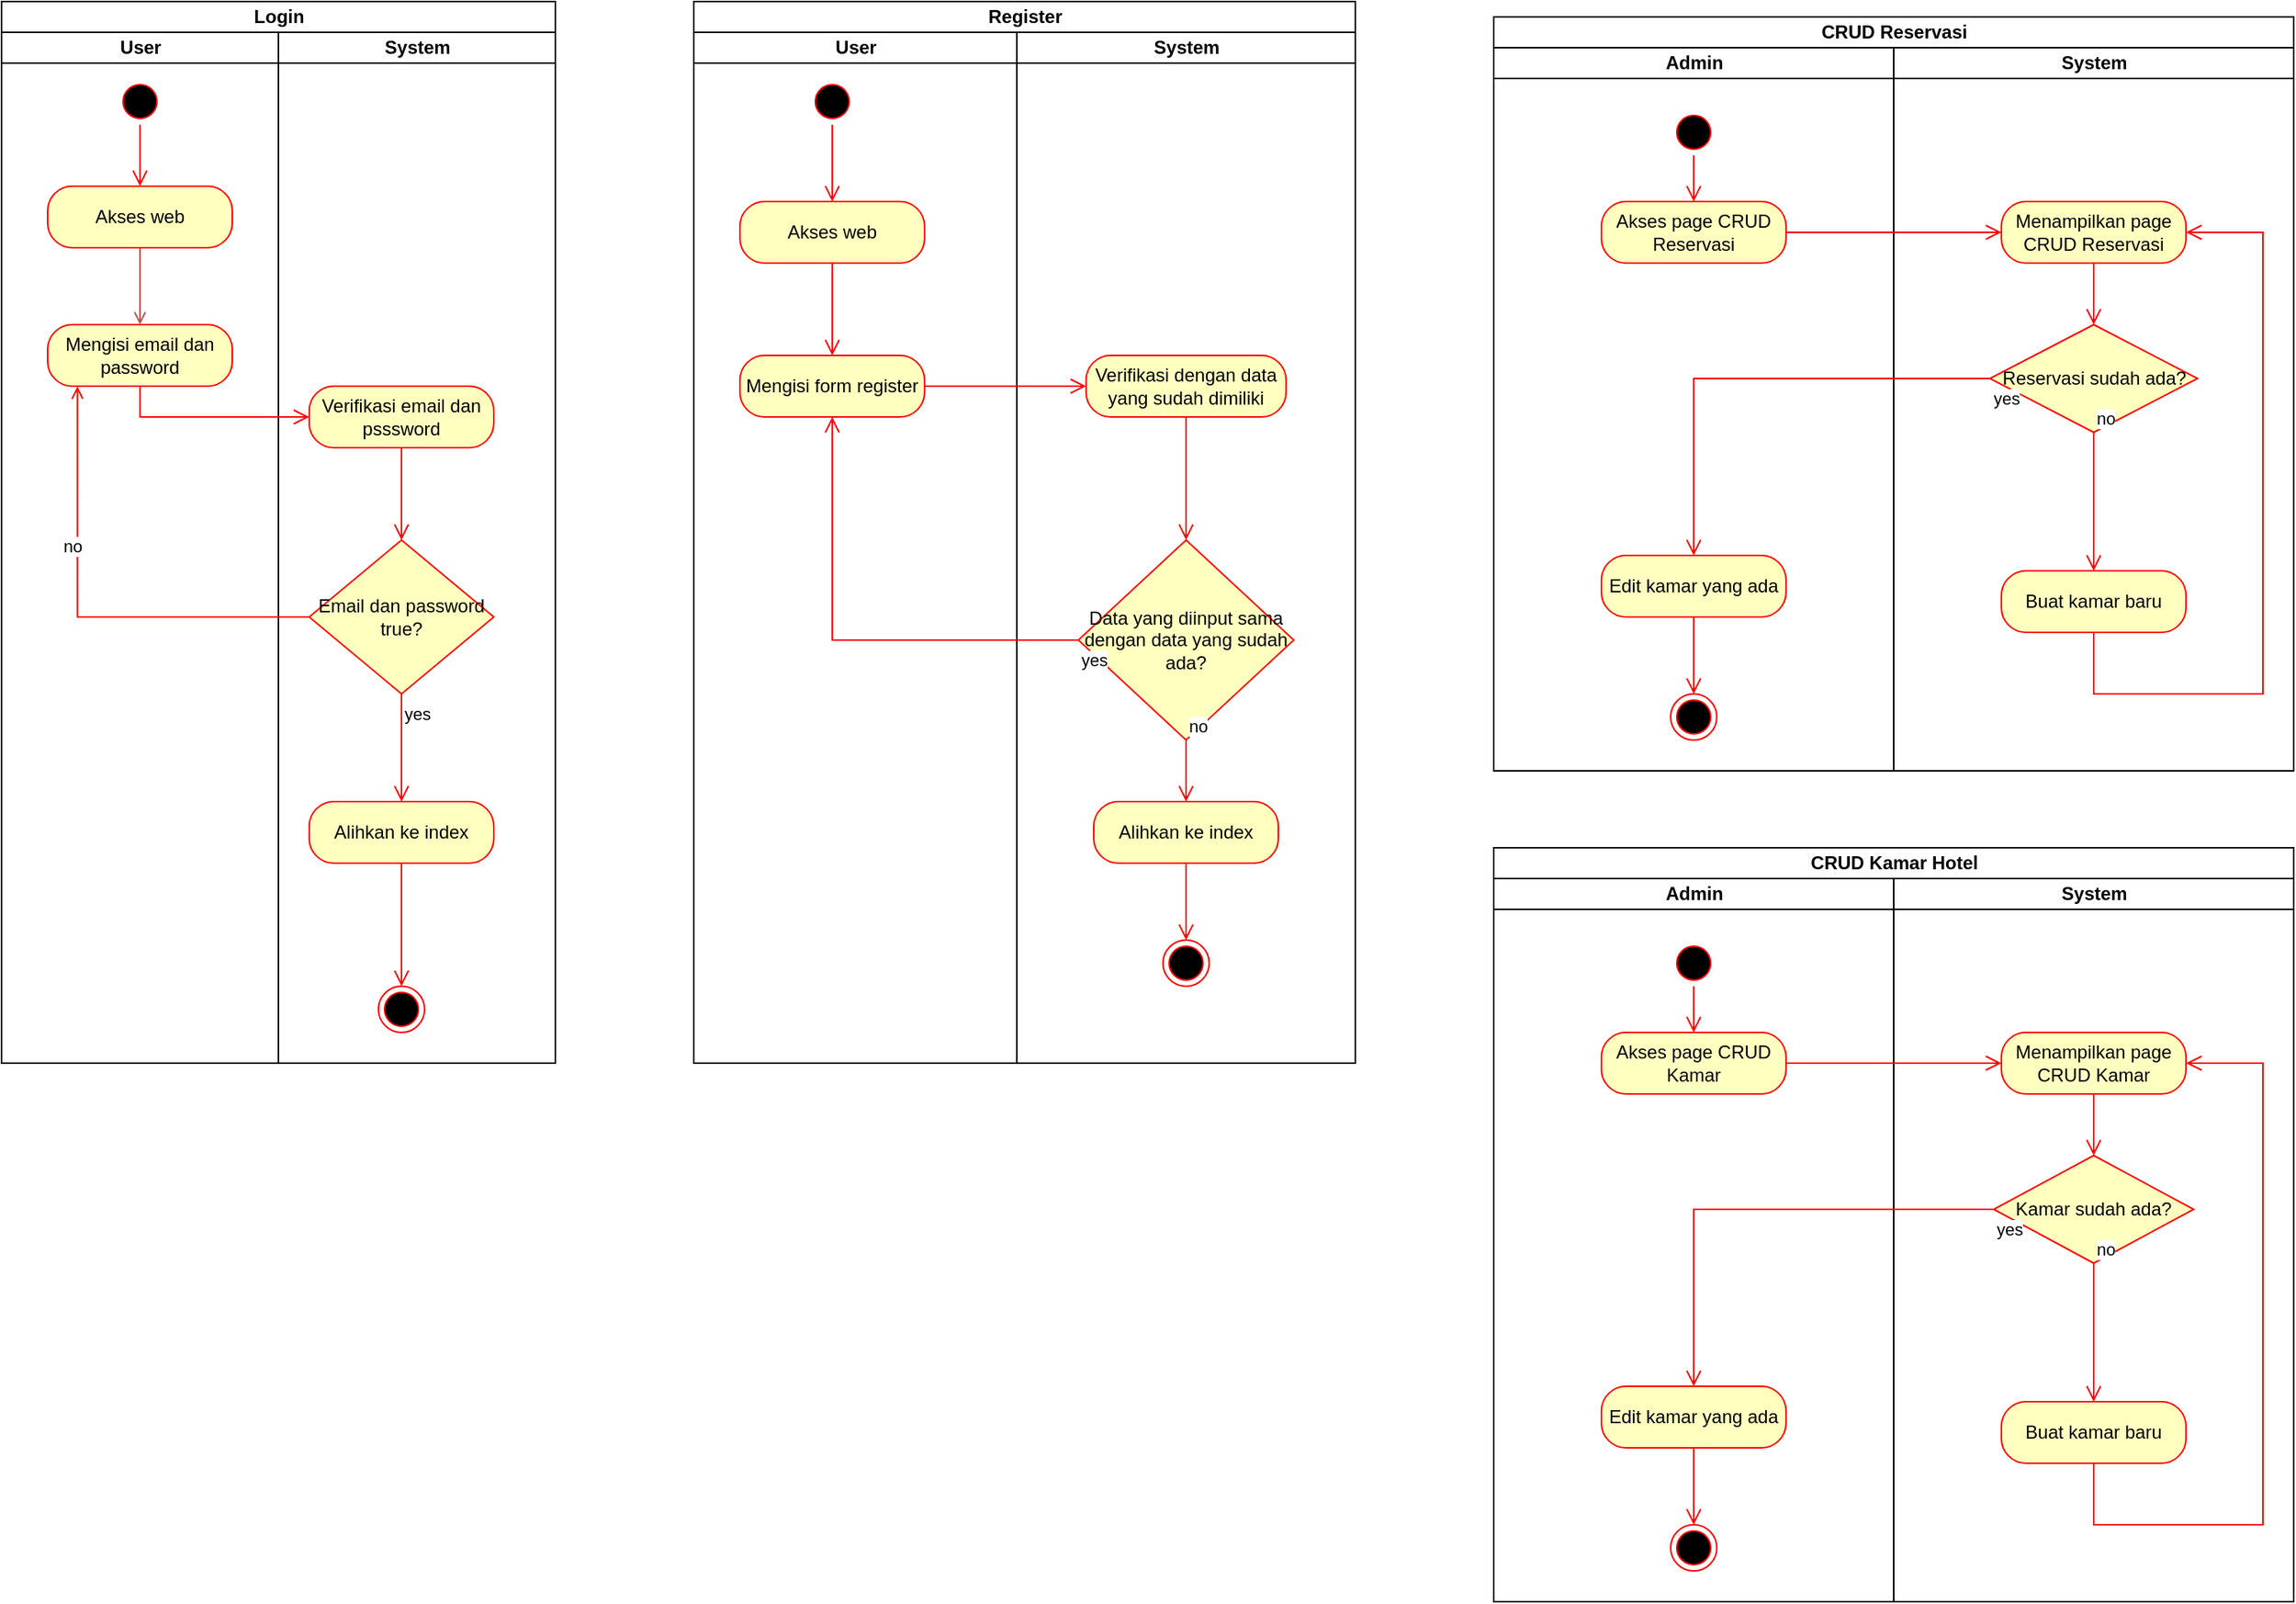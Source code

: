 <mxfile version="20.8.5" type="github">
  <diagram id="w5Iw6pwl8o3YvphtHwPO" name="Page-1">
    <mxGraphModel dx="1542" dy="904" grid="1" gridSize="10" guides="1" tooltips="1" connect="1" arrows="1" fold="1" page="1" pageScale="1" pageWidth="850" pageHeight="1100" math="0" shadow="0">
      <root>
        <mxCell id="0" />
        <mxCell id="1" parent="0" />
        <mxCell id="3vmP3eRCY4VIx7kzNNld-3" value="Login" style="swimlane;childLayout=stackLayout;resizeParent=1;resizeParentMax=0;startSize=20;html=1;" parent="1" vertex="1">
          <mxGeometry x="70" y="10" width="360" height="690" as="geometry" />
        </mxCell>
        <mxCell id="3vmP3eRCY4VIx7kzNNld-4" value="User" style="swimlane;startSize=20;html=1;" parent="3vmP3eRCY4VIx7kzNNld-3" vertex="1">
          <mxGeometry y="20" width="180" height="670" as="geometry" />
        </mxCell>
        <mxCell id="3vmP3eRCY4VIx7kzNNld-7" value="" style="ellipse;html=1;shape=startState;fillColor=#000000;strokeColor=#ff0000;" parent="3vmP3eRCY4VIx7kzNNld-4" vertex="1">
          <mxGeometry x="75" y="30" width="30" height="30" as="geometry" />
        </mxCell>
        <mxCell id="3vmP3eRCY4VIx7kzNNld-8" value="" style="edgeStyle=orthogonalEdgeStyle;html=1;verticalAlign=bottom;endArrow=open;endSize=8;strokeColor=#ff0000;rounded=0;entryX=0.5;entryY=0;entryDx=0;entryDy=0;" parent="3vmP3eRCY4VIx7kzNNld-4" source="3vmP3eRCY4VIx7kzNNld-7" target="3vmP3eRCY4VIx7kzNNld-9" edge="1">
          <mxGeometry relative="1" as="geometry">
            <mxPoint x="90" y="100" as="targetPoint" />
          </mxGeometry>
        </mxCell>
        <mxCell id="3vmP3eRCY4VIx7kzNNld-15" style="edgeStyle=orthogonalEdgeStyle;rounded=0;orthogonalLoop=1;jettySize=auto;html=1;entryX=0.5;entryY=0;entryDx=0;entryDy=0;fillColor=#f8cecc;strokeColor=#b85450;endArrow=open;endFill=0;" parent="3vmP3eRCY4VIx7kzNNld-4" source="3vmP3eRCY4VIx7kzNNld-9" target="3vmP3eRCY4VIx7kzNNld-13" edge="1">
          <mxGeometry relative="1" as="geometry" />
        </mxCell>
        <mxCell id="3vmP3eRCY4VIx7kzNNld-9" value="Akses web" style="rounded=1;whiteSpace=wrap;html=1;arcSize=40;fontColor=#000000;fillColor=#ffffc0;strokeColor=#ff0000;" parent="3vmP3eRCY4VIx7kzNNld-4" vertex="1">
          <mxGeometry x="30" y="100" width="120" height="40" as="geometry" />
        </mxCell>
        <mxCell id="3vmP3eRCY4VIx7kzNNld-13" value="Mengisi email dan password" style="rounded=1;whiteSpace=wrap;html=1;arcSize=40;fontColor=#000000;fillColor=#ffffc0;strokeColor=#ff0000;" parent="3vmP3eRCY4VIx7kzNNld-4" vertex="1">
          <mxGeometry x="30" y="190" width="120" height="40" as="geometry" />
        </mxCell>
        <mxCell id="3vmP3eRCY4VIx7kzNNld-5" value="System" style="swimlane;startSize=20;html=1;" parent="3vmP3eRCY4VIx7kzNNld-3" vertex="1">
          <mxGeometry x="180" y="20" width="180" height="670" as="geometry" />
        </mxCell>
        <mxCell id="3vmP3eRCY4VIx7kzNNld-16" value="Verifikasi email dan psssword" style="rounded=1;whiteSpace=wrap;html=1;arcSize=40;fontColor=#000000;fillColor=#ffffc0;strokeColor=#ff0000;" parent="3vmP3eRCY4VIx7kzNNld-5" vertex="1">
          <mxGeometry x="20" y="230" width="120" height="40" as="geometry" />
        </mxCell>
        <mxCell id="3vmP3eRCY4VIx7kzNNld-17" value="" style="edgeStyle=orthogonalEdgeStyle;html=1;verticalAlign=bottom;endArrow=open;endSize=8;strokeColor=#ff0000;rounded=0;entryX=0.5;entryY=0;entryDx=0;entryDy=0;" parent="3vmP3eRCY4VIx7kzNNld-5" source="3vmP3eRCY4VIx7kzNNld-16" target="3vmP3eRCY4VIx7kzNNld-21" edge="1">
          <mxGeometry relative="1" as="geometry">
            <mxPoint x="80" y="360" as="targetPoint" />
          </mxGeometry>
        </mxCell>
        <mxCell id="3vmP3eRCY4VIx7kzNNld-21" value="Email dan password true?" style="rhombus;whiteSpace=wrap;html=1;fillColor=#ffffc0;strokeColor=#ff0000;" parent="3vmP3eRCY4VIx7kzNNld-5" vertex="1">
          <mxGeometry x="20" y="330" width="120" height="100" as="geometry" />
        </mxCell>
        <mxCell id="3vmP3eRCY4VIx7kzNNld-23" value="yes" style="edgeStyle=orthogonalEdgeStyle;html=1;align=left;verticalAlign=top;endArrow=open;endSize=8;strokeColor=#ff0000;rounded=0;entryX=0.5;entryY=0;entryDx=0;entryDy=0;" parent="3vmP3eRCY4VIx7kzNNld-5" source="3vmP3eRCY4VIx7kzNNld-21" target="3vmP3eRCY4VIx7kzNNld-24" edge="1">
          <mxGeometry x="-1" relative="1" as="geometry">
            <mxPoint x="60" y="490" as="targetPoint" />
            <Array as="points" />
          </mxGeometry>
        </mxCell>
        <mxCell id="3vmP3eRCY4VIx7kzNNld-24" value="Alihkan ke index" style="rounded=1;whiteSpace=wrap;html=1;arcSize=40;fontColor=#000000;fillColor=#ffffc0;strokeColor=#ff0000;" parent="3vmP3eRCY4VIx7kzNNld-5" vertex="1">
          <mxGeometry x="20" y="500" width="120" height="40" as="geometry" />
        </mxCell>
        <mxCell id="3vmP3eRCY4VIx7kzNNld-25" value="" style="edgeStyle=orthogonalEdgeStyle;html=1;verticalAlign=bottom;endArrow=open;endSize=8;strokeColor=#ff0000;rounded=0;" parent="3vmP3eRCY4VIx7kzNNld-5" source="3vmP3eRCY4VIx7kzNNld-24" target="3vmP3eRCY4VIx7kzNNld-26" edge="1">
          <mxGeometry relative="1" as="geometry">
            <mxPoint x="80" y="600" as="targetPoint" />
          </mxGeometry>
        </mxCell>
        <mxCell id="3vmP3eRCY4VIx7kzNNld-26" value="" style="ellipse;html=1;shape=endState;fillColor=#000000;strokeColor=#ff0000;" parent="3vmP3eRCY4VIx7kzNNld-5" vertex="1">
          <mxGeometry x="65" y="620" width="30" height="30" as="geometry" />
        </mxCell>
        <mxCell id="3vmP3eRCY4VIx7kzNNld-14" value="" style="edgeStyle=orthogonalEdgeStyle;html=1;verticalAlign=bottom;endArrow=open;endSize=8;strokeColor=#ff0000;rounded=0;entryX=0;entryY=0.5;entryDx=0;entryDy=0;" parent="3vmP3eRCY4VIx7kzNNld-3" source="3vmP3eRCY4VIx7kzNNld-13" target="3vmP3eRCY4VIx7kzNNld-16" edge="1">
          <mxGeometry relative="1" as="geometry">
            <mxPoint x="90" y="325" as="targetPoint" />
            <Array as="points">
              <mxPoint x="90" y="270" />
            </Array>
          </mxGeometry>
        </mxCell>
        <mxCell id="3vmP3eRCY4VIx7kzNNld-27" style="edgeStyle=orthogonalEdgeStyle;rounded=0;orthogonalLoop=1;jettySize=auto;html=1;entryX=0.161;entryY=1.003;entryDx=0;entryDy=0;endArrow=open;endFill=0;fillColor=#e51400;strokeColor=#FF0000;entryPerimeter=0;" parent="3vmP3eRCY4VIx7kzNNld-3" source="3vmP3eRCY4VIx7kzNNld-21" target="3vmP3eRCY4VIx7kzNNld-13" edge="1">
          <mxGeometry relative="1" as="geometry" />
        </mxCell>
        <mxCell id="3vmP3eRCY4VIx7kzNNld-28" value="no" style="edgeLabel;html=1;align=center;verticalAlign=middle;resizable=0;points=[];" parent="3vmP3eRCY4VIx7kzNNld-27" vertex="1" connectable="0">
          <mxGeometry x="0.307" y="4" relative="1" as="geometry">
            <mxPoint as="offset" />
          </mxGeometry>
        </mxCell>
        <mxCell id="3vmP3eRCY4VIx7kzNNld-29" value="Register" style="swimlane;childLayout=stackLayout;resizeParent=1;resizeParentMax=0;startSize=20;html=1;" parent="1" vertex="1">
          <mxGeometry x="520" y="10" width="430" height="690" as="geometry" />
        </mxCell>
        <mxCell id="3vmP3eRCY4VIx7kzNNld-30" value="User" style="swimlane;startSize=20;html=1;" parent="3vmP3eRCY4VIx7kzNNld-29" vertex="1">
          <mxGeometry y="20" width="210" height="670" as="geometry" />
        </mxCell>
        <mxCell id="3vmP3eRCY4VIx7kzNNld-35" value="" style="ellipse;html=1;shape=startState;fillColor=#000000;strokeColor=#ff0000;" parent="3vmP3eRCY4VIx7kzNNld-30" vertex="1">
          <mxGeometry x="75" y="30" width="30" height="30" as="geometry" />
        </mxCell>
        <mxCell id="3vmP3eRCY4VIx7kzNNld-36" value="" style="edgeStyle=orthogonalEdgeStyle;html=1;verticalAlign=bottom;endArrow=open;endSize=8;strokeColor=#ff0000;rounded=0;entryX=0.5;entryY=0;entryDx=0;entryDy=0;" parent="3vmP3eRCY4VIx7kzNNld-30" source="3vmP3eRCY4VIx7kzNNld-35" target="3vmP3eRCY4VIx7kzNNld-38" edge="1">
          <mxGeometry relative="1" as="geometry">
            <mxPoint x="90" y="120" as="targetPoint" />
          </mxGeometry>
        </mxCell>
        <mxCell id="3vmP3eRCY4VIx7kzNNld-38" value="Akses web" style="rounded=1;whiteSpace=wrap;html=1;arcSize=40;fontColor=#000000;fillColor=#ffffc0;strokeColor=#ff0000;" parent="3vmP3eRCY4VIx7kzNNld-30" vertex="1">
          <mxGeometry x="30" y="110" width="120" height="40" as="geometry" />
        </mxCell>
        <mxCell id="3vmP3eRCY4VIx7kzNNld-39" value="" style="edgeStyle=orthogonalEdgeStyle;html=1;verticalAlign=bottom;endArrow=open;endSize=8;strokeColor=#ff0000;rounded=0;entryX=0.5;entryY=0;entryDx=0;entryDy=0;" parent="3vmP3eRCY4VIx7kzNNld-30" source="3vmP3eRCY4VIx7kzNNld-38" target="3vmP3eRCY4VIx7kzNNld-40" edge="1">
          <mxGeometry relative="1" as="geometry">
            <mxPoint x="90" y="210" as="targetPoint" />
          </mxGeometry>
        </mxCell>
        <mxCell id="3vmP3eRCY4VIx7kzNNld-40" value="Mengisi form register" style="rounded=1;whiteSpace=wrap;html=1;arcSize=40;fontColor=#000000;fillColor=#ffffc0;strokeColor=#ff0000;" parent="3vmP3eRCY4VIx7kzNNld-30" vertex="1">
          <mxGeometry x="30" y="210" width="120" height="40" as="geometry" />
        </mxCell>
        <mxCell id="3vmP3eRCY4VIx7kzNNld-31" value="System" style="swimlane;startSize=20;html=1;" parent="3vmP3eRCY4VIx7kzNNld-29" vertex="1">
          <mxGeometry x="210" y="20" width="220" height="670" as="geometry" />
        </mxCell>
        <mxCell id="3vmP3eRCY4VIx7kzNNld-42" value="Verifikasi dengan data yang sudah dimiliki" style="rounded=1;whiteSpace=wrap;html=1;arcSize=40;fontColor=#000000;fillColor=#ffffc0;strokeColor=#ff0000;" parent="3vmP3eRCY4VIx7kzNNld-31" vertex="1">
          <mxGeometry x="45" y="210" width="130" height="40" as="geometry" />
        </mxCell>
        <mxCell id="3vmP3eRCY4VIx7kzNNld-43" value="" style="edgeStyle=orthogonalEdgeStyle;html=1;verticalAlign=bottom;endArrow=open;endSize=8;strokeColor=#ff0000;rounded=0;entryX=0.5;entryY=0;entryDx=0;entryDy=0;" parent="3vmP3eRCY4VIx7kzNNld-31" source="3vmP3eRCY4VIx7kzNNld-42" target="3vmP3eRCY4VIx7kzNNld-44" edge="1">
          <mxGeometry relative="1" as="geometry">
            <mxPoint x="100" y="380" as="targetPoint" />
            <Array as="points">
              <mxPoint x="110" y="290" />
              <mxPoint x="110" y="290" />
            </Array>
          </mxGeometry>
        </mxCell>
        <mxCell id="3vmP3eRCY4VIx7kzNNld-44" value="Data yang diinput sama dengan data yang sudah ada?" style="rhombus;whiteSpace=wrap;html=1;fillColor=#ffffc0;strokeColor=#ff0000;" parent="3vmP3eRCY4VIx7kzNNld-31" vertex="1">
          <mxGeometry x="40" y="330" width="140" height="130" as="geometry" />
        </mxCell>
        <mxCell id="3vmP3eRCY4VIx7kzNNld-45" value="no" style="edgeStyle=orthogonalEdgeStyle;html=1;align=left;verticalAlign=bottom;endArrow=open;endSize=8;strokeColor=#ff0000;rounded=0;entryX=0.5;entryY=0;entryDx=0;entryDy=0;" parent="3vmP3eRCY4VIx7kzNNld-31" source="3vmP3eRCY4VIx7kzNNld-44" target="3vmP3eRCY4VIx7kzNNld-48" edge="1">
          <mxGeometry x="-1" relative="1" as="geometry">
            <mxPoint x="240" y="410" as="targetPoint" />
          </mxGeometry>
        </mxCell>
        <mxCell id="3vmP3eRCY4VIx7kzNNld-34" value="" style="ellipse;html=1;shape=endState;fillColor=#000000;strokeColor=#ff0000;" parent="3vmP3eRCY4VIx7kzNNld-31" vertex="1">
          <mxGeometry x="95" y="590" width="30" height="30" as="geometry" />
        </mxCell>
        <mxCell id="3vmP3eRCY4VIx7kzNNld-48" value="Alihkan ke index" style="rounded=1;whiteSpace=wrap;html=1;arcSize=40;fontColor=#000000;fillColor=#ffffc0;strokeColor=#ff0000;" parent="3vmP3eRCY4VIx7kzNNld-31" vertex="1">
          <mxGeometry x="50" y="500" width="120" height="40" as="geometry" />
        </mxCell>
        <mxCell id="3vmP3eRCY4VIx7kzNNld-49" value="" style="edgeStyle=orthogonalEdgeStyle;html=1;verticalAlign=bottom;endArrow=open;endSize=8;strokeColor=#ff0000;rounded=0;entryX=0.5;entryY=0;entryDx=0;entryDy=0;" parent="3vmP3eRCY4VIx7kzNNld-31" source="3vmP3eRCY4VIx7kzNNld-48" target="3vmP3eRCY4VIx7kzNNld-34" edge="1">
          <mxGeometry relative="1" as="geometry">
            <mxPoint x="150" y="550" as="targetPoint" />
          </mxGeometry>
        </mxCell>
        <mxCell id="3vmP3eRCY4VIx7kzNNld-41" value="" style="edgeStyle=orthogonalEdgeStyle;html=1;verticalAlign=bottom;endArrow=open;endSize=8;strokeColor=#ff0000;rounded=0;entryX=0;entryY=0.5;entryDx=0;entryDy=0;" parent="3vmP3eRCY4VIx7kzNNld-29" source="3vmP3eRCY4VIx7kzNNld-40" target="3vmP3eRCY4VIx7kzNNld-42" edge="1">
          <mxGeometry relative="1" as="geometry">
            <mxPoint x="90" y="350" as="targetPoint" />
          </mxGeometry>
        </mxCell>
        <mxCell id="3vmP3eRCY4VIx7kzNNld-46" value="yes" style="edgeStyle=orthogonalEdgeStyle;html=1;align=left;verticalAlign=top;endArrow=open;endSize=8;strokeColor=#ff0000;rounded=0;entryX=0.5;entryY=1;entryDx=0;entryDy=0;" parent="3vmP3eRCY4VIx7kzNNld-29" source="3vmP3eRCY4VIx7kzNNld-44" target="3vmP3eRCY4VIx7kzNNld-40" edge="1">
          <mxGeometry x="-1" relative="1" as="geometry">
            <mxPoint x="280" y="510" as="targetPoint" />
          </mxGeometry>
        </mxCell>
        <mxCell id="3vmP3eRCY4VIx7kzNNld-72" value="CRUD Kamar Hotel" style="swimlane;childLayout=stackLayout;resizeParent=1;resizeParentMax=0;startSize=20;html=1;" parent="1" vertex="1">
          <mxGeometry x="1040" y="560" width="520" height="490" as="geometry" />
        </mxCell>
        <mxCell id="3vmP3eRCY4VIx7kzNNld-73" value="Admin" style="swimlane;startSize=20;html=1;" parent="3vmP3eRCY4VIx7kzNNld-72" vertex="1">
          <mxGeometry y="20" width="260" height="470" as="geometry" />
        </mxCell>
        <mxCell id="uPMMzGDzGxfpZeVvDFy4-1" value="" style="ellipse;html=1;shape=startState;fillColor=#000000;strokeColor=#ff0000;" vertex="1" parent="3vmP3eRCY4VIx7kzNNld-73">
          <mxGeometry x="115" y="40" width="30" height="30" as="geometry" />
        </mxCell>
        <mxCell id="uPMMzGDzGxfpZeVvDFy4-2" value="" style="edgeStyle=orthogonalEdgeStyle;html=1;verticalAlign=bottom;endArrow=open;endSize=8;strokeColor=#ff0000;rounded=0;entryX=0.5;entryY=0;entryDx=0;entryDy=0;" edge="1" source="uPMMzGDzGxfpZeVvDFy4-1" parent="3vmP3eRCY4VIx7kzNNld-73" target="uPMMzGDzGxfpZeVvDFy4-7">
          <mxGeometry relative="1" as="geometry">
            <mxPoint x="130" y="120" as="targetPoint" />
          </mxGeometry>
        </mxCell>
        <mxCell id="uPMMzGDzGxfpZeVvDFy4-7" value="Akses page CRUD Kamar" style="rounded=1;whiteSpace=wrap;html=1;arcSize=40;fontColor=#000000;fillColor=#ffffc0;strokeColor=#ff0000;" vertex="1" parent="3vmP3eRCY4VIx7kzNNld-73">
          <mxGeometry x="70" y="100" width="120" height="40" as="geometry" />
        </mxCell>
        <mxCell id="uPMMzGDzGxfpZeVvDFy4-18" value="Edit kamar yang ada" style="rounded=1;whiteSpace=wrap;html=1;arcSize=40;fontColor=#000000;fillColor=#ffffc0;strokeColor=#ff0000;" vertex="1" parent="3vmP3eRCY4VIx7kzNNld-73">
          <mxGeometry x="70" y="330" width="120" height="40" as="geometry" />
        </mxCell>
        <mxCell id="uPMMzGDzGxfpZeVvDFy4-19" value="" style="edgeStyle=orthogonalEdgeStyle;html=1;verticalAlign=bottom;endArrow=open;endSize=8;strokeColor=#ff0000;rounded=0;entryX=0.5;entryY=0;entryDx=0;entryDy=0;" edge="1" source="uPMMzGDzGxfpZeVvDFy4-18" parent="3vmP3eRCY4VIx7kzNNld-73" target="uPMMzGDzGxfpZeVvDFy4-20">
          <mxGeometry relative="1" as="geometry">
            <mxPoint x="130" y="360" as="targetPoint" />
          </mxGeometry>
        </mxCell>
        <mxCell id="uPMMzGDzGxfpZeVvDFy4-20" value="" style="ellipse;html=1;shape=endState;fillColor=#000000;strokeColor=#ff0000;" vertex="1" parent="3vmP3eRCY4VIx7kzNNld-73">
          <mxGeometry x="115" y="420" width="30" height="30" as="geometry" />
        </mxCell>
        <mxCell id="3vmP3eRCY4VIx7kzNNld-74" value="System" style="swimlane;startSize=20;html=1;" parent="3vmP3eRCY4VIx7kzNNld-72" vertex="1">
          <mxGeometry x="260" y="20" width="260" height="470" as="geometry" />
        </mxCell>
        <mxCell id="uPMMzGDzGxfpZeVvDFy4-9" value="Menampilkan page CRUD Kamar" style="rounded=1;whiteSpace=wrap;html=1;arcSize=40;fontColor=#000000;fillColor=#ffffc0;strokeColor=#ff0000;" vertex="1" parent="3vmP3eRCY4VIx7kzNNld-74">
          <mxGeometry x="70" y="100" width="120" height="40" as="geometry" />
        </mxCell>
        <mxCell id="uPMMzGDzGxfpZeVvDFy4-10" value="" style="edgeStyle=orthogonalEdgeStyle;html=1;verticalAlign=bottom;endArrow=open;endSize=8;strokeColor=#ff0000;rounded=0;" edge="1" source="uPMMzGDzGxfpZeVvDFy4-9" parent="3vmP3eRCY4VIx7kzNNld-74" target="uPMMzGDzGxfpZeVvDFy4-11">
          <mxGeometry relative="1" as="geometry">
            <mxPoint x="130" y="240" as="targetPoint" />
          </mxGeometry>
        </mxCell>
        <mxCell id="uPMMzGDzGxfpZeVvDFy4-11" value="Kamar sudah ada?" style="rhombus;whiteSpace=wrap;html=1;fillColor=#ffffc0;strokeColor=#ff0000;" vertex="1" parent="3vmP3eRCY4VIx7kzNNld-74">
          <mxGeometry x="65" y="180" width="130" height="70" as="geometry" />
        </mxCell>
        <mxCell id="uPMMzGDzGxfpZeVvDFy4-12" value="no" style="edgeStyle=orthogonalEdgeStyle;html=1;align=left;verticalAlign=bottom;endArrow=open;endSize=8;strokeColor=#ff0000;rounded=0;exitX=0.5;exitY=1;exitDx=0;exitDy=0;" edge="1" source="uPMMzGDzGxfpZeVvDFy4-11" parent="3vmP3eRCY4VIx7kzNNld-74" target="uPMMzGDzGxfpZeVvDFy4-16">
          <mxGeometry x="-1" relative="1" as="geometry">
            <mxPoint x="320" y="330" as="targetPoint" />
            <Array as="points">
              <mxPoint x="130" y="320" />
              <mxPoint x="130" y="320" />
            </Array>
          </mxGeometry>
        </mxCell>
        <mxCell id="uPMMzGDzGxfpZeVvDFy4-16" value="Buat kamar baru" style="rounded=1;whiteSpace=wrap;html=1;arcSize=40;fontColor=#000000;fillColor=#ffffc0;strokeColor=#ff0000;" vertex="1" parent="3vmP3eRCY4VIx7kzNNld-74">
          <mxGeometry x="70" y="340" width="120" height="40" as="geometry" />
        </mxCell>
        <mxCell id="uPMMzGDzGxfpZeVvDFy4-17" value="" style="edgeStyle=orthogonalEdgeStyle;html=1;verticalAlign=bottom;endArrow=open;endSize=8;strokeColor=#ff0000;rounded=0;entryX=1;entryY=0.5;entryDx=0;entryDy=0;" edge="1" source="uPMMzGDzGxfpZeVvDFy4-16" parent="3vmP3eRCY4VIx7kzNNld-74" target="uPMMzGDzGxfpZeVvDFy4-9">
          <mxGeometry relative="1" as="geometry">
            <mxPoint x="130" y="510" as="targetPoint" />
            <Array as="points">
              <mxPoint x="130" y="420" />
              <mxPoint x="240" y="420" />
              <mxPoint x="240" y="120" />
            </Array>
          </mxGeometry>
        </mxCell>
        <mxCell id="uPMMzGDzGxfpZeVvDFy4-8" value="" style="edgeStyle=orthogonalEdgeStyle;html=1;verticalAlign=bottom;endArrow=open;endSize=8;strokeColor=#ff0000;rounded=0;exitX=1;exitY=0.5;exitDx=0;exitDy=0;entryX=0;entryY=0.5;entryDx=0;entryDy=0;" edge="1" source="uPMMzGDzGxfpZeVvDFy4-7" parent="3vmP3eRCY4VIx7kzNNld-72" target="uPMMzGDzGxfpZeVvDFy4-9">
          <mxGeometry relative="1" as="geometry">
            <mxPoint x="130" y="260" as="targetPoint" />
          </mxGeometry>
        </mxCell>
        <mxCell id="uPMMzGDzGxfpZeVvDFy4-13" value="yes" style="edgeStyle=orthogonalEdgeStyle;html=1;align=left;verticalAlign=top;endArrow=open;endSize=8;strokeColor=#ff0000;rounded=0;exitX=0;exitY=0.5;exitDx=0;exitDy=0;entryX=0.5;entryY=0;entryDx=0;entryDy=0;" edge="1" source="uPMMzGDzGxfpZeVvDFy4-11" parent="3vmP3eRCY4VIx7kzNNld-72" target="uPMMzGDzGxfpZeVvDFy4-18">
          <mxGeometry x="-1" relative="1" as="geometry">
            <mxPoint x="300" y="380" as="targetPoint" />
            <Array as="points">
              <mxPoint x="130" y="235" />
            </Array>
          </mxGeometry>
        </mxCell>
        <mxCell id="uPMMzGDzGxfpZeVvDFy4-21" value="CRUD Reservasi" style="swimlane;childLayout=stackLayout;resizeParent=1;resizeParentMax=0;startSize=20;html=1;" vertex="1" parent="1">
          <mxGeometry x="1040" y="20" width="520" height="490" as="geometry" />
        </mxCell>
        <mxCell id="uPMMzGDzGxfpZeVvDFy4-22" value="Admin" style="swimlane;startSize=20;html=1;" vertex="1" parent="uPMMzGDzGxfpZeVvDFy4-21">
          <mxGeometry y="20" width="260" height="470" as="geometry" />
        </mxCell>
        <mxCell id="uPMMzGDzGxfpZeVvDFy4-23" value="" style="ellipse;html=1;shape=startState;fillColor=#000000;strokeColor=#ff0000;" vertex="1" parent="uPMMzGDzGxfpZeVvDFy4-22">
          <mxGeometry x="115" y="40" width="30" height="30" as="geometry" />
        </mxCell>
        <mxCell id="uPMMzGDzGxfpZeVvDFy4-24" value="" style="edgeStyle=orthogonalEdgeStyle;html=1;verticalAlign=bottom;endArrow=open;endSize=8;strokeColor=#ff0000;rounded=0;entryX=0.5;entryY=0;entryDx=0;entryDy=0;" edge="1" parent="uPMMzGDzGxfpZeVvDFy4-22" source="uPMMzGDzGxfpZeVvDFy4-23" target="uPMMzGDzGxfpZeVvDFy4-25">
          <mxGeometry relative="1" as="geometry">
            <mxPoint x="130" y="120" as="targetPoint" />
          </mxGeometry>
        </mxCell>
        <mxCell id="uPMMzGDzGxfpZeVvDFy4-25" value="Akses page CRUD Reservasi" style="rounded=1;whiteSpace=wrap;html=1;arcSize=40;fontColor=#000000;fillColor=#ffffc0;strokeColor=#ff0000;" vertex="1" parent="uPMMzGDzGxfpZeVvDFy4-22">
          <mxGeometry x="70" y="100" width="120" height="40" as="geometry" />
        </mxCell>
        <mxCell id="uPMMzGDzGxfpZeVvDFy4-26" value="Edit kamar yang ada" style="rounded=1;whiteSpace=wrap;html=1;arcSize=40;fontColor=#000000;fillColor=#ffffc0;strokeColor=#ff0000;" vertex="1" parent="uPMMzGDzGxfpZeVvDFy4-22">
          <mxGeometry x="70" y="330" width="120" height="40" as="geometry" />
        </mxCell>
        <mxCell id="uPMMzGDzGxfpZeVvDFy4-27" value="" style="edgeStyle=orthogonalEdgeStyle;html=1;verticalAlign=bottom;endArrow=open;endSize=8;strokeColor=#ff0000;rounded=0;entryX=0.5;entryY=0;entryDx=0;entryDy=0;" edge="1" parent="uPMMzGDzGxfpZeVvDFy4-22" source="uPMMzGDzGxfpZeVvDFy4-26" target="uPMMzGDzGxfpZeVvDFy4-28">
          <mxGeometry relative="1" as="geometry">
            <mxPoint x="130" y="360" as="targetPoint" />
          </mxGeometry>
        </mxCell>
        <mxCell id="uPMMzGDzGxfpZeVvDFy4-28" value="" style="ellipse;html=1;shape=endState;fillColor=#000000;strokeColor=#ff0000;" vertex="1" parent="uPMMzGDzGxfpZeVvDFy4-22">
          <mxGeometry x="115" y="420" width="30" height="30" as="geometry" />
        </mxCell>
        <mxCell id="uPMMzGDzGxfpZeVvDFy4-29" value="System" style="swimlane;startSize=20;html=1;" vertex="1" parent="uPMMzGDzGxfpZeVvDFy4-21">
          <mxGeometry x="260" y="20" width="260" height="470" as="geometry" />
        </mxCell>
        <mxCell id="uPMMzGDzGxfpZeVvDFy4-30" value="Menampilkan page CRUD Reservasi" style="rounded=1;whiteSpace=wrap;html=1;arcSize=40;fontColor=#000000;fillColor=#ffffc0;strokeColor=#ff0000;" vertex="1" parent="uPMMzGDzGxfpZeVvDFy4-29">
          <mxGeometry x="70" y="100" width="120" height="40" as="geometry" />
        </mxCell>
        <mxCell id="uPMMzGDzGxfpZeVvDFy4-31" value="" style="edgeStyle=orthogonalEdgeStyle;html=1;verticalAlign=bottom;endArrow=open;endSize=8;strokeColor=#ff0000;rounded=0;" edge="1" parent="uPMMzGDzGxfpZeVvDFy4-29" source="uPMMzGDzGxfpZeVvDFy4-30" target="uPMMzGDzGxfpZeVvDFy4-32">
          <mxGeometry relative="1" as="geometry">
            <mxPoint x="130" y="240" as="targetPoint" />
          </mxGeometry>
        </mxCell>
        <mxCell id="uPMMzGDzGxfpZeVvDFy4-32" value="Reservasi sudah ada?" style="rhombus;whiteSpace=wrap;html=1;fillColor=#ffffc0;strokeColor=#ff0000;" vertex="1" parent="uPMMzGDzGxfpZeVvDFy4-29">
          <mxGeometry x="62.5" y="180" width="135" height="70" as="geometry" />
        </mxCell>
        <mxCell id="uPMMzGDzGxfpZeVvDFy4-33" value="no" style="edgeStyle=orthogonalEdgeStyle;html=1;align=left;verticalAlign=bottom;endArrow=open;endSize=8;strokeColor=#ff0000;rounded=0;exitX=0.5;exitY=1;exitDx=0;exitDy=0;" edge="1" parent="uPMMzGDzGxfpZeVvDFy4-29" source="uPMMzGDzGxfpZeVvDFy4-32" target="uPMMzGDzGxfpZeVvDFy4-34">
          <mxGeometry x="-1" relative="1" as="geometry">
            <mxPoint x="320" y="330" as="targetPoint" />
            <Array as="points">
              <mxPoint x="130" y="320" />
              <mxPoint x="130" y="320" />
            </Array>
          </mxGeometry>
        </mxCell>
        <mxCell id="uPMMzGDzGxfpZeVvDFy4-34" value="Buat kamar baru" style="rounded=1;whiteSpace=wrap;html=1;arcSize=40;fontColor=#000000;fillColor=#ffffc0;strokeColor=#ff0000;" vertex="1" parent="uPMMzGDzGxfpZeVvDFy4-29">
          <mxGeometry x="70" y="340" width="120" height="40" as="geometry" />
        </mxCell>
        <mxCell id="uPMMzGDzGxfpZeVvDFy4-35" value="" style="edgeStyle=orthogonalEdgeStyle;html=1;verticalAlign=bottom;endArrow=open;endSize=8;strokeColor=#ff0000;rounded=0;entryX=1;entryY=0.5;entryDx=0;entryDy=0;" edge="1" parent="uPMMzGDzGxfpZeVvDFy4-29" source="uPMMzGDzGxfpZeVvDFy4-34" target="uPMMzGDzGxfpZeVvDFy4-30">
          <mxGeometry relative="1" as="geometry">
            <mxPoint x="130" y="510" as="targetPoint" />
            <Array as="points">
              <mxPoint x="130" y="420" />
              <mxPoint x="240" y="420" />
              <mxPoint x="240" y="120" />
            </Array>
          </mxGeometry>
        </mxCell>
        <mxCell id="uPMMzGDzGxfpZeVvDFy4-36" value="" style="edgeStyle=orthogonalEdgeStyle;html=1;verticalAlign=bottom;endArrow=open;endSize=8;strokeColor=#ff0000;rounded=0;exitX=1;exitY=0.5;exitDx=0;exitDy=0;entryX=0;entryY=0.5;entryDx=0;entryDy=0;" edge="1" parent="uPMMzGDzGxfpZeVvDFy4-21" source="uPMMzGDzGxfpZeVvDFy4-25" target="uPMMzGDzGxfpZeVvDFy4-30">
          <mxGeometry relative="1" as="geometry">
            <mxPoint x="130" y="260" as="targetPoint" />
          </mxGeometry>
        </mxCell>
        <mxCell id="uPMMzGDzGxfpZeVvDFy4-37" value="yes" style="edgeStyle=orthogonalEdgeStyle;html=1;align=left;verticalAlign=top;endArrow=open;endSize=8;strokeColor=#ff0000;rounded=0;exitX=0;exitY=0.5;exitDx=0;exitDy=0;entryX=0.5;entryY=0;entryDx=0;entryDy=0;" edge="1" parent="uPMMzGDzGxfpZeVvDFy4-21" source="uPMMzGDzGxfpZeVvDFy4-32" target="uPMMzGDzGxfpZeVvDFy4-26">
          <mxGeometry x="-1" relative="1" as="geometry">
            <mxPoint x="300" y="380" as="targetPoint" />
            <Array as="points">
              <mxPoint x="130" y="235" />
            </Array>
          </mxGeometry>
        </mxCell>
      </root>
    </mxGraphModel>
  </diagram>
</mxfile>
